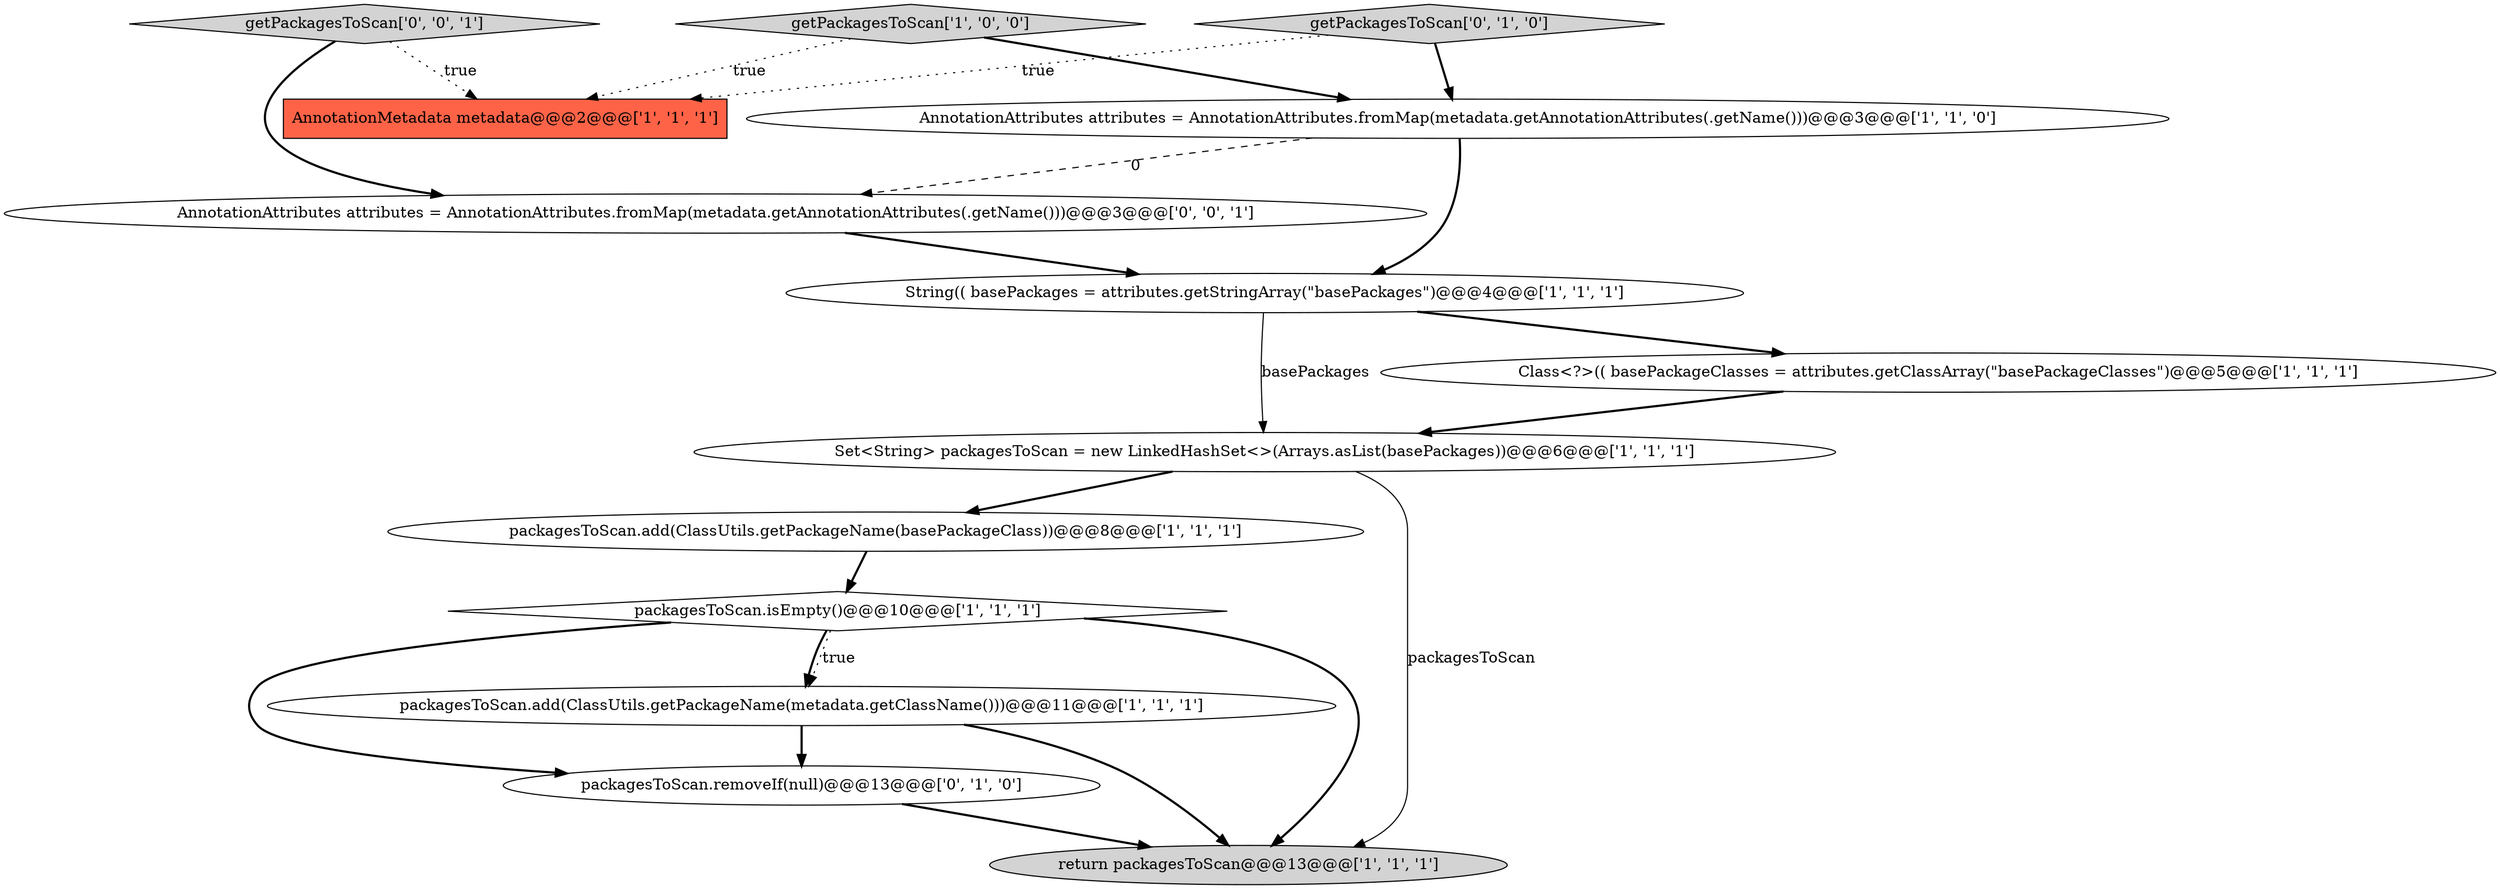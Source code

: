 digraph {
1 [style = filled, label = "String(( basePackages = attributes.getStringArray(\"basePackages\")@@@4@@@['1', '1', '1']", fillcolor = white, shape = ellipse image = "AAA0AAABBB1BBB"];
13 [style = filled, label = "AnnotationAttributes attributes = AnnotationAttributes.fromMap(metadata.getAnnotationAttributes(.getName()))@@@3@@@['0', '0', '1']", fillcolor = white, shape = ellipse image = "AAA0AAABBB3BBB"];
7 [style = filled, label = "packagesToScan.add(ClassUtils.getPackageName(basePackageClass))@@@8@@@['1', '1', '1']", fillcolor = white, shape = ellipse image = "AAA0AAABBB1BBB"];
0 [style = filled, label = "return packagesToScan@@@13@@@['1', '1', '1']", fillcolor = lightgray, shape = ellipse image = "AAA0AAABBB1BBB"];
8 [style = filled, label = "AnnotationAttributes attributes = AnnotationAttributes.fromMap(metadata.getAnnotationAttributes(.getName()))@@@3@@@['1', '1', '0']", fillcolor = white, shape = ellipse image = "AAA0AAABBB1BBB"];
12 [style = filled, label = "getPackagesToScan['0', '0', '1']", fillcolor = lightgray, shape = diamond image = "AAA0AAABBB3BBB"];
11 [style = filled, label = "packagesToScan.removeIf(null)@@@13@@@['0', '1', '0']", fillcolor = white, shape = ellipse image = "AAA1AAABBB2BBB"];
4 [style = filled, label = "Set<String> packagesToScan = new LinkedHashSet<>(Arrays.asList(basePackages))@@@6@@@['1', '1', '1']", fillcolor = white, shape = ellipse image = "AAA0AAABBB1BBB"];
9 [style = filled, label = "packagesToScan.add(ClassUtils.getPackageName(metadata.getClassName()))@@@11@@@['1', '1', '1']", fillcolor = white, shape = ellipse image = "AAA0AAABBB1BBB"];
10 [style = filled, label = "getPackagesToScan['0', '1', '0']", fillcolor = lightgray, shape = diamond image = "AAA0AAABBB2BBB"];
2 [style = filled, label = "packagesToScan.isEmpty()@@@10@@@['1', '1', '1']", fillcolor = white, shape = diamond image = "AAA0AAABBB1BBB"];
5 [style = filled, label = "Class<?>(( basePackageClasses = attributes.getClassArray(\"basePackageClasses\")@@@5@@@['1', '1', '1']", fillcolor = white, shape = ellipse image = "AAA0AAABBB1BBB"];
6 [style = filled, label = "AnnotationMetadata metadata@@@2@@@['1', '1', '1']", fillcolor = tomato, shape = box image = "AAA0AAABBB1BBB"];
3 [style = filled, label = "getPackagesToScan['1', '0', '0']", fillcolor = lightgray, shape = diamond image = "AAA0AAABBB1BBB"];
4->7 [style = bold, label=""];
9->11 [style = bold, label=""];
2->11 [style = bold, label=""];
11->0 [style = bold, label=""];
1->4 [style = solid, label="basePackages"];
2->9 [style = dotted, label="true"];
8->13 [style = dashed, label="0"];
10->8 [style = bold, label=""];
9->0 [style = bold, label=""];
5->4 [style = bold, label=""];
12->13 [style = bold, label=""];
8->1 [style = bold, label=""];
4->0 [style = solid, label="packagesToScan"];
2->9 [style = bold, label=""];
3->6 [style = dotted, label="true"];
3->8 [style = bold, label=""];
13->1 [style = bold, label=""];
10->6 [style = dotted, label="true"];
2->0 [style = bold, label=""];
12->6 [style = dotted, label="true"];
1->5 [style = bold, label=""];
7->2 [style = bold, label=""];
}
